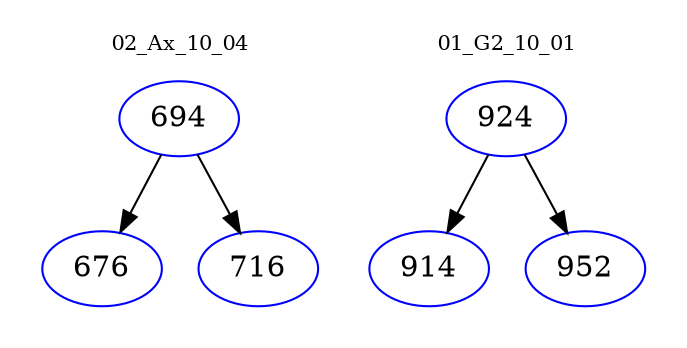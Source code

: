 digraph{
subgraph cluster_0 {
color = white
label = "02_Ax_10_04";
fontsize=10;
T0_694 [label="694", color="blue"]
T0_694 -> T0_676 [color="black"]
T0_676 [label="676", color="blue"]
T0_694 -> T0_716 [color="black"]
T0_716 [label="716", color="blue"]
}
subgraph cluster_1 {
color = white
label = "01_G2_10_01";
fontsize=10;
T1_924 [label="924", color="blue"]
T1_924 -> T1_914 [color="black"]
T1_914 [label="914", color="blue"]
T1_924 -> T1_952 [color="black"]
T1_952 [label="952", color="blue"]
}
}
